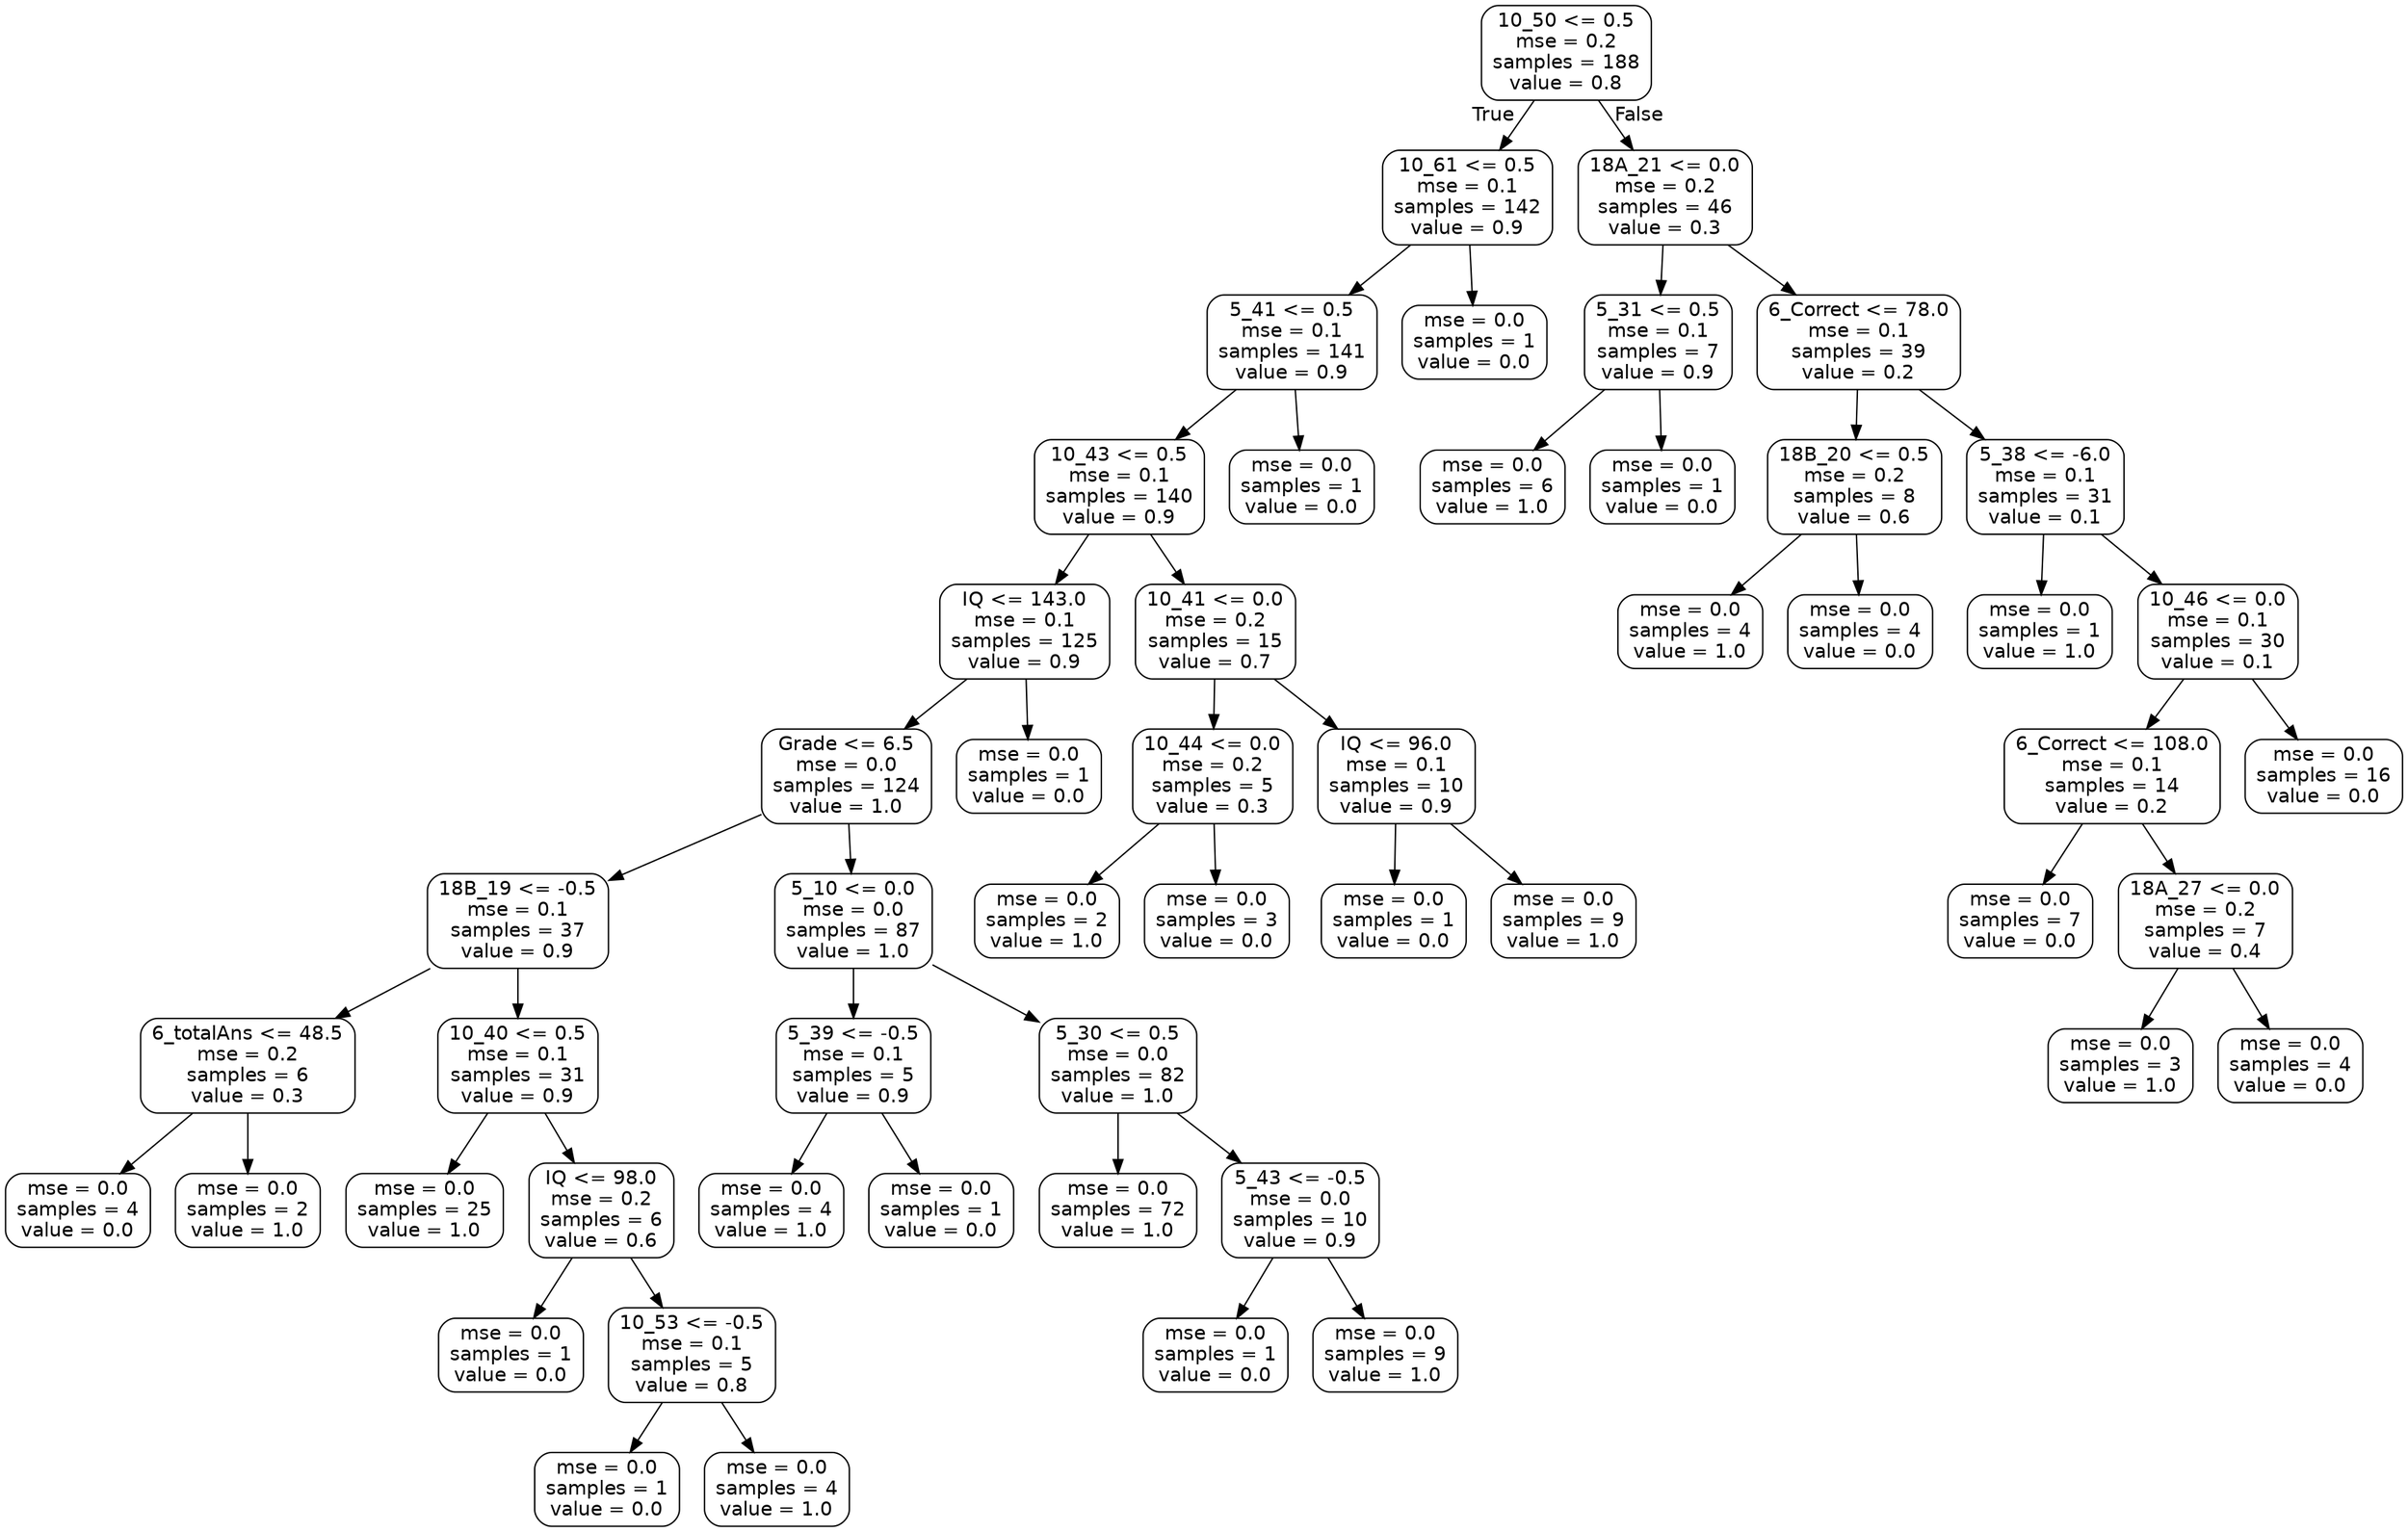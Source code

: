 digraph Tree {
node [shape=box, style="rounded", color="black", fontname=helvetica] ;
edge [fontname=helvetica] ;
0 [label="10_50 <= 0.5\nmse = 0.2\nsamples = 188\nvalue = 0.8"] ;
1 [label="10_61 <= 0.5\nmse = 0.1\nsamples = 142\nvalue = 0.9"] ;
0 -> 1 [labeldistance=2.5, labelangle=45, headlabel="True"] ;
2 [label="5_41 <= 0.5\nmse = 0.1\nsamples = 141\nvalue = 0.9"] ;
1 -> 2 ;
3 [label="10_43 <= 0.5\nmse = 0.1\nsamples = 140\nvalue = 0.9"] ;
2 -> 3 ;
4 [label="IQ <= 143.0\nmse = 0.1\nsamples = 125\nvalue = 0.9"] ;
3 -> 4 ;
5 [label="Grade <= 6.5\nmse = 0.0\nsamples = 124\nvalue = 1.0"] ;
4 -> 5 ;
6 [label="18B_19 <= -0.5\nmse = 0.1\nsamples = 37\nvalue = 0.9"] ;
5 -> 6 ;
7 [label="6_totalAns <= 48.5\nmse = 0.2\nsamples = 6\nvalue = 0.3"] ;
6 -> 7 ;
8 [label="mse = 0.0\nsamples = 4\nvalue = 0.0"] ;
7 -> 8 ;
9 [label="mse = 0.0\nsamples = 2\nvalue = 1.0"] ;
7 -> 9 ;
10 [label="10_40 <= 0.5\nmse = 0.1\nsamples = 31\nvalue = 0.9"] ;
6 -> 10 ;
11 [label="mse = 0.0\nsamples = 25\nvalue = 1.0"] ;
10 -> 11 ;
12 [label="IQ <= 98.0\nmse = 0.2\nsamples = 6\nvalue = 0.6"] ;
10 -> 12 ;
13 [label="mse = 0.0\nsamples = 1\nvalue = 0.0"] ;
12 -> 13 ;
14 [label="10_53 <= -0.5\nmse = 0.1\nsamples = 5\nvalue = 0.8"] ;
12 -> 14 ;
15 [label="mse = 0.0\nsamples = 1\nvalue = 0.0"] ;
14 -> 15 ;
16 [label="mse = 0.0\nsamples = 4\nvalue = 1.0"] ;
14 -> 16 ;
17 [label="5_10 <= 0.0\nmse = 0.0\nsamples = 87\nvalue = 1.0"] ;
5 -> 17 ;
18 [label="5_39 <= -0.5\nmse = 0.1\nsamples = 5\nvalue = 0.9"] ;
17 -> 18 ;
19 [label="mse = 0.0\nsamples = 4\nvalue = 1.0"] ;
18 -> 19 ;
20 [label="mse = 0.0\nsamples = 1\nvalue = 0.0"] ;
18 -> 20 ;
21 [label="5_30 <= 0.5\nmse = 0.0\nsamples = 82\nvalue = 1.0"] ;
17 -> 21 ;
22 [label="mse = 0.0\nsamples = 72\nvalue = 1.0"] ;
21 -> 22 ;
23 [label="5_43 <= -0.5\nmse = 0.0\nsamples = 10\nvalue = 0.9"] ;
21 -> 23 ;
24 [label="mse = 0.0\nsamples = 1\nvalue = 0.0"] ;
23 -> 24 ;
25 [label="mse = 0.0\nsamples = 9\nvalue = 1.0"] ;
23 -> 25 ;
26 [label="mse = 0.0\nsamples = 1\nvalue = 0.0"] ;
4 -> 26 ;
27 [label="10_41 <= 0.0\nmse = 0.2\nsamples = 15\nvalue = 0.7"] ;
3 -> 27 ;
28 [label="10_44 <= 0.0\nmse = 0.2\nsamples = 5\nvalue = 0.3"] ;
27 -> 28 ;
29 [label="mse = 0.0\nsamples = 2\nvalue = 1.0"] ;
28 -> 29 ;
30 [label="mse = 0.0\nsamples = 3\nvalue = 0.0"] ;
28 -> 30 ;
31 [label="IQ <= 96.0\nmse = 0.1\nsamples = 10\nvalue = 0.9"] ;
27 -> 31 ;
32 [label="mse = 0.0\nsamples = 1\nvalue = 0.0"] ;
31 -> 32 ;
33 [label="mse = 0.0\nsamples = 9\nvalue = 1.0"] ;
31 -> 33 ;
34 [label="mse = 0.0\nsamples = 1\nvalue = 0.0"] ;
2 -> 34 ;
35 [label="mse = 0.0\nsamples = 1\nvalue = 0.0"] ;
1 -> 35 ;
36 [label="18A_21 <= 0.0\nmse = 0.2\nsamples = 46\nvalue = 0.3"] ;
0 -> 36 [labeldistance=2.5, labelangle=-45, headlabel="False"] ;
37 [label="5_31 <= 0.5\nmse = 0.1\nsamples = 7\nvalue = 0.9"] ;
36 -> 37 ;
38 [label="mse = 0.0\nsamples = 6\nvalue = 1.0"] ;
37 -> 38 ;
39 [label="mse = 0.0\nsamples = 1\nvalue = 0.0"] ;
37 -> 39 ;
40 [label="6_Correct <= 78.0\nmse = 0.1\nsamples = 39\nvalue = 0.2"] ;
36 -> 40 ;
41 [label="18B_20 <= 0.5\nmse = 0.2\nsamples = 8\nvalue = 0.6"] ;
40 -> 41 ;
42 [label="mse = 0.0\nsamples = 4\nvalue = 1.0"] ;
41 -> 42 ;
43 [label="mse = 0.0\nsamples = 4\nvalue = 0.0"] ;
41 -> 43 ;
44 [label="5_38 <= -6.0\nmse = 0.1\nsamples = 31\nvalue = 0.1"] ;
40 -> 44 ;
45 [label="mse = 0.0\nsamples = 1\nvalue = 1.0"] ;
44 -> 45 ;
46 [label="10_46 <= 0.0\nmse = 0.1\nsamples = 30\nvalue = 0.1"] ;
44 -> 46 ;
47 [label="6_Correct <= 108.0\nmse = 0.1\nsamples = 14\nvalue = 0.2"] ;
46 -> 47 ;
48 [label="mse = 0.0\nsamples = 7\nvalue = 0.0"] ;
47 -> 48 ;
49 [label="18A_27 <= 0.0\nmse = 0.2\nsamples = 7\nvalue = 0.4"] ;
47 -> 49 ;
50 [label="mse = 0.0\nsamples = 3\nvalue = 1.0"] ;
49 -> 50 ;
51 [label="mse = 0.0\nsamples = 4\nvalue = 0.0"] ;
49 -> 51 ;
52 [label="mse = 0.0\nsamples = 16\nvalue = 0.0"] ;
46 -> 52 ;
}